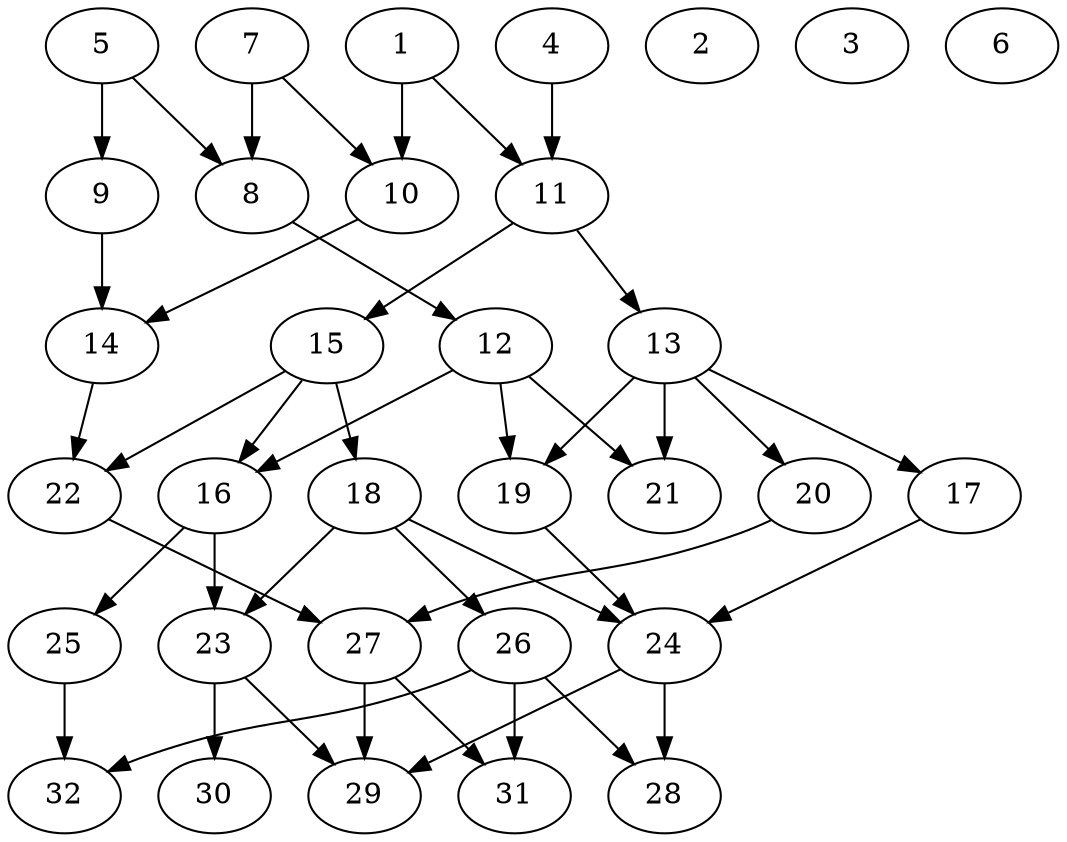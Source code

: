 // DAG (tier=2-normal, mode=compute, n=32, ccr=0.392, fat=0.573, density=0.516, regular=0.543, jump=0.167, mindata=524288, maxdata=8388608)
// DAG automatically generated by daggen at Sun Aug 24 16:33:33 2025
// /home/ermia/Project/Environments/daggen/bin/daggen --dot --ccr 0.392 --fat 0.573 --regular 0.543 --density 0.516 --jump 0.167 --mindata 524288 --maxdata 8388608 -n 32 
digraph G {
  1 [size="15718089631714790", alpha="0.12", expect_size="7859044815857395"]
  1 -> 10 [size ="477158820544512"]
  1 -> 11 [size ="477158820544512"]
  2 [size="365799941103546", alpha="0.11", expect_size="182899970551773"]
  3 [size="18453093289322148", alpha="0.02", expect_size="9226546644661074"]
  4 [size="381960646593764608", alpha="0.02", expect_size="190980323296882304"]
  4 -> 11 [size ="370965217280000"]
  5 [size="387514085747339648", alpha="0.15", expect_size="193757042873669824"]
  5 -> 8 [size ="297876794114048"]
  5 -> 9 [size ="297876794114048"]
  6 [size="45369113493727346688", alpha="0.13", expect_size="22684556746863673344"]
  7 [size="21679177137240670208", alpha="0.07", expect_size="10839588568620335104"]
  7 -> 8 [size ="62199255007232"]
  7 -> 10 [size ="62199255007232"]
  8 [size="359025515710622720", alpha="0.08", expect_size="179512757855311360"]
  8 -> 12 [size ="140119692541952"]
  9 [size="33305688204547981312", alpha="0.10", expect_size="16652844102273990656"]
  9 -> 14 [size ="82813713907712"]
  10 [size="112853974232484208", alpha="0.08", expect_size="56426987116242104"]
  10 -> 14 [size ="190385297031168"]
  11 [size="245882878042065338368", alpha="0.11", expect_size="122941439021032669184"]
  11 -> 13 [size ="313984959905792"]
  11 -> 15 [size ="313984959905792"]
  12 [size="1178698413139832320", alpha="0.11", expect_size="589349206569916160"]
  12 -> 16 [size ="405423974776832"]
  12 -> 19 [size ="405423974776832"]
  12 -> 21 [size ="405423974776832"]
  13 [size="40476274283981570048", alpha="0.15", expect_size="20238137141990785024"]
  13 -> 17 [size ="94309839798272"]
  13 -> 19 [size ="94309839798272"]
  13 -> 20 [size ="94309839798272"]
  13 -> 21 [size ="94309839798272"]
  14 [size="370369171310272320", alpha="0.17", expect_size="185184585655136160"]
  14 -> 22 [size ="184202054074368"]
  15 [size="117381470249353872", alpha="0.00", expect_size="58690735124676936"]
  15 -> 16 [size ="193595785084928"]
  15 -> 18 [size ="193595785084928"]
  15 -> 22 [size ="193595785084928"]
  16 [size="586628494000128000000", alpha="0.07", expect_size="293314247000064000000"]
  16 -> 23 [size ="560615915520000"]
  16 -> 25 [size ="560615915520000"]
  17 [size="253188270293304475648", alpha="0.06", expect_size="126594135146652237824"]
  17 -> 24 [size ="320173739343872"]
  18 [size="351125097831959232", alpha="0.04", expect_size="175562548915979616"]
  18 -> 23 [size ="137458280824832"]
  18 -> 24 [size ="137458280824832"]
  18 -> 26 [size ="137458280824832"]
  19 [size="2739756438054766", alpha="0.06", expect_size="1369878219027383"]
  19 -> 24 [size ="143014366281728"]
  20 [size="40719130194058720", alpha="0.11", expect_size="20359565097029360"]
  20 -> 27 [size ="34296689590272"]
  21 [size="30839791519532932", alpha="0.15", expect_size="15419895759766466"]
  22 [size="364675039658762043392", alpha="0.08", expect_size="182337519829381021696"]
  22 -> 27 [size ="408345097797632"]
  23 [size="352120758236100952064", alpha="0.17", expect_size="176060379118050476032"]
  23 -> 29 [size ="398918709936128"]
  23 -> 30 [size ="398918709936128"]
  24 [size="23748555986767652", alpha="0.16", expect_size="11874277993383826"]
  24 -> 28 [size ="10806414540800"]
  24 -> 29 [size ="10806414540800"]
  25 [size="302003660465211", alpha="0.13", expect_size="151001830232605"]
  25 -> 32 [size ="34161129684992"]
  26 [size="25290074137153556", alpha="0.08", expect_size="12645037068576778"]
  26 -> 28 [size ="471607575314432"]
  26 -> 31 [size ="471607575314432"]
  26 -> 32 [size ="471607575314432"]
  27 [size="4925818666223525", alpha="0.04", expect_size="2462909333111762"]
  27 -> 29 [size ="3214187429888"]
  27 -> 31 [size ="3214187429888"]
  28 [size="869519180796669312", alpha="0.03", expect_size="434759590398334656"]
  29 [size="190318440614885056", alpha="0.11", expect_size="95159220307442528"]
  30 [size="352427216668205252608", alpha="0.13", expect_size="176213608334102626304"]
  31 [size="1982192606164734", alpha="0.08", expect_size="991096303082367"]
  32 [size="1864182218609736", alpha="0.08", expect_size="932091109304868"]
}